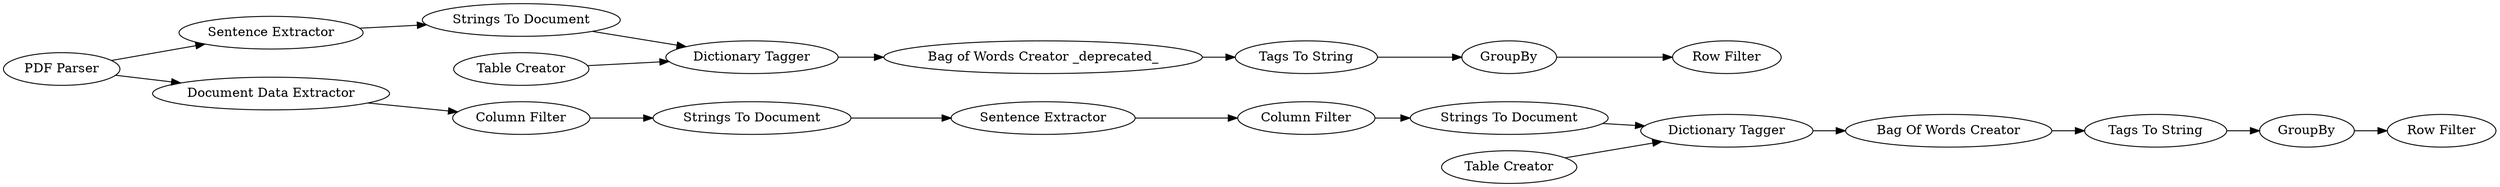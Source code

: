 digraph {
	1 [label="PDF Parser"]
	40 [label="Bag of Words Creator _deprecated_"]
	45 [label="Table Creator"]
	46 [label="Dictionary Tagger"]
	48 [label="Sentence Extractor"]
	49 [label="Strings To Document"]
	50 [label="Tags To String"]
	51 [label=GroupBy]
	52 [label="Row Filter"]
	53 [label="Document Data Extractor"]
	54 [label="Strings To Document"]
	55 [label="Column Filter"]
	56 [label="Sentence Extractor"]
	58 [label="Row Filter"]
	59 [label=GroupBy]
	61 [label="Tags To String"]
	62 [label="Table Creator"]
	63 [label="Dictionary Tagger"]
	64 [label="Bag Of Words Creator"]
	65 [label="Strings To Document"]
	66 [label="Column Filter"]
	1 -> 48
	1 -> 53
	40 -> 50
	45 -> 46
	46 -> 40
	48 -> 49
	49 -> 46
	50 -> 51
	51 -> 52
	53 -> 55
	54 -> 56
	55 -> 54
	56 -> 66
	59 -> 58
	61 -> 59
	62 -> 63
	63 -> 64
	64 -> 61
	65 -> 63
	66 -> 65
	rankdir=LR
}
